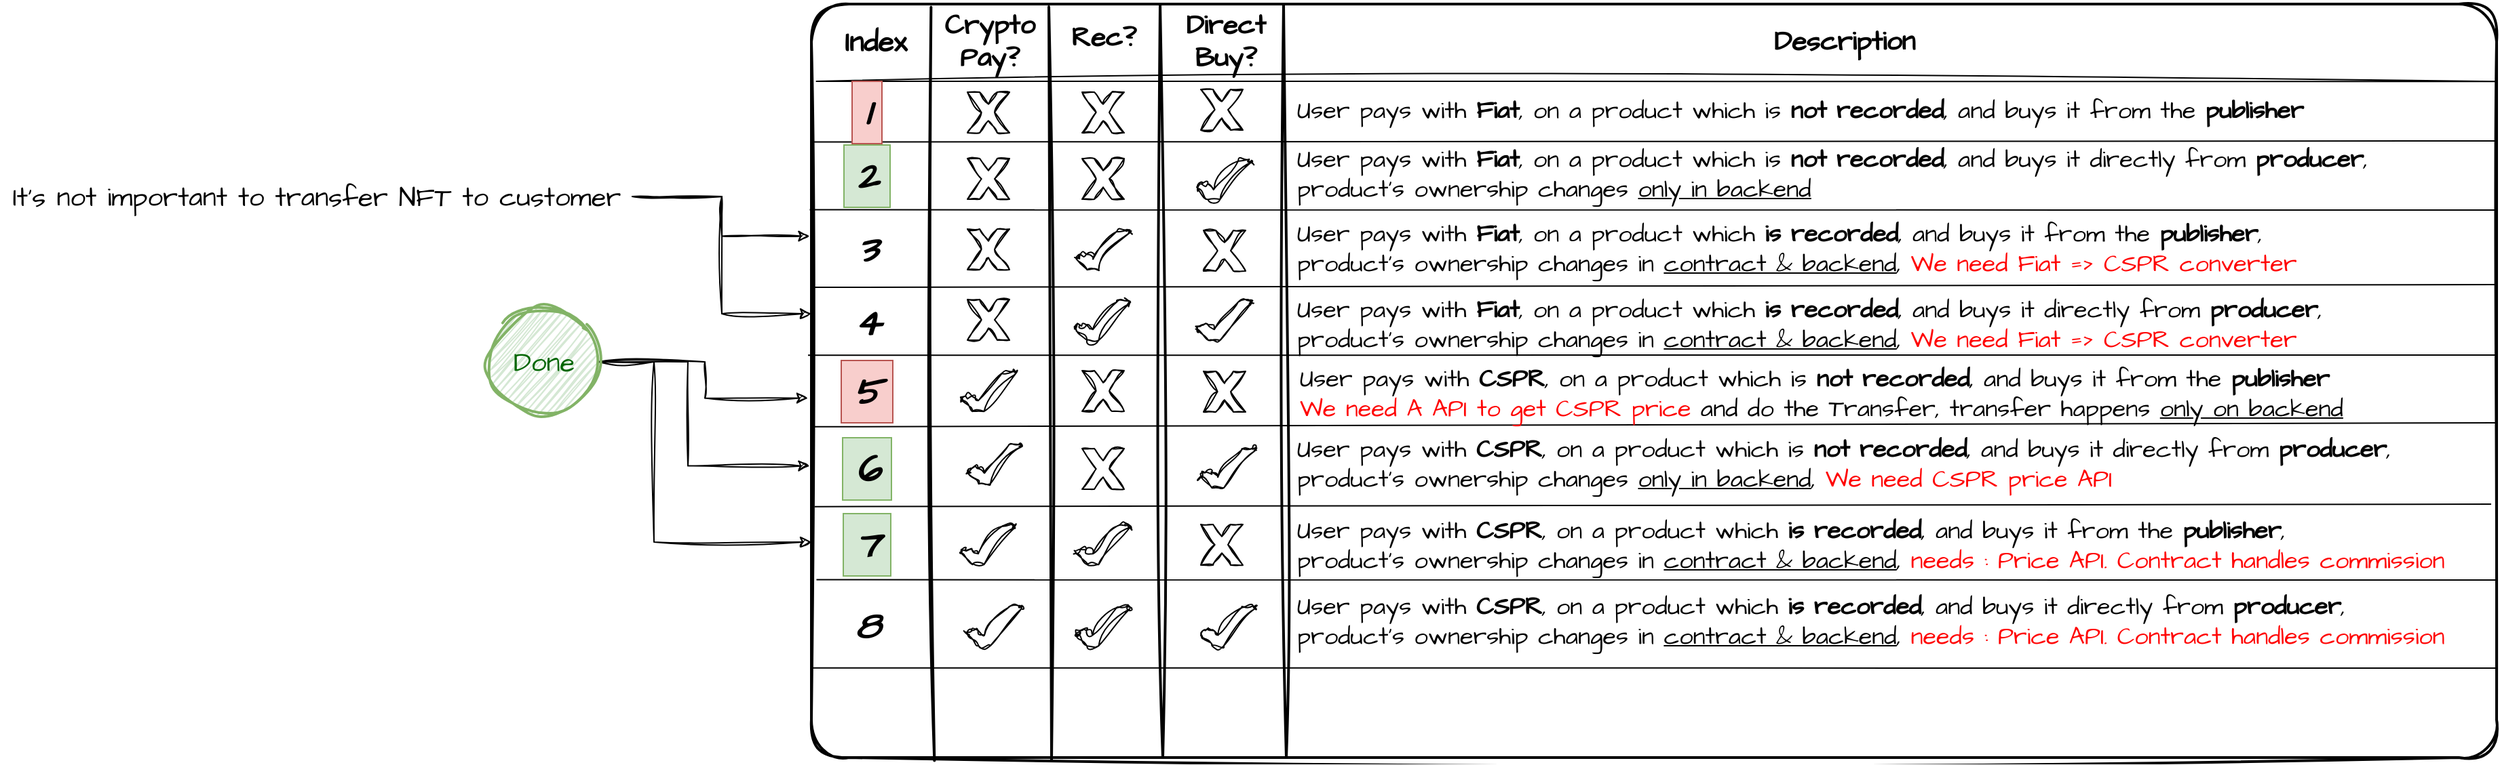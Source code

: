 <mxfile version="21.0.2" type="github">
  <diagram name="Page-1" id="PZljKh_v9Sy79nO4WOEt">
    <mxGraphModel dx="2993" dy="945" grid="0" gridSize="10" guides="1" tooltips="1" connect="1" arrows="1" fold="1" page="0" pageScale="1" pageWidth="827" pageHeight="1169" math="0" shadow="0">
      <root>
        <mxCell id="0" />
        <mxCell id="1" parent="0" />
        <mxCell id="-IJt66C-pTHhGQoxeayv-2" value="" style="rounded=1;whiteSpace=wrap;html=1;sketch=1;hachureGap=4;jiggle=2;curveFitting=1;fontFamily=Architects Daughter;fontSource=https%3A%2F%2Ffonts.googleapis.com%2Fcss%3Ffamily%3DArchitects%2BDaughter;fontSize=20;arcSize=5;strokeWidth=2;" parent="1" vertex="1">
          <mxGeometry x="-228" y="84" width="1242" height="556" as="geometry" />
        </mxCell>
        <mxCell id="-IJt66C-pTHhGQoxeayv-3" value="" style="endArrow=none;html=1;rounded=0;sketch=1;hachureGap=4;jiggle=2;curveFitting=1;fontFamily=Architects Daughter;fontSource=https%3A%2F%2Ffonts.googleapis.com%2Fcss%3Ffamily%3DArchitects%2BDaughter;fontSize=16;entryX=0.071;entryY=0.004;entryDx=0;entryDy=0;entryPerimeter=0;exitX=0.073;exitY=1.004;exitDx=0;exitDy=0;exitPerimeter=0;strokeWidth=2;" parent="1" source="-IJt66C-pTHhGQoxeayv-2" target="-IJt66C-pTHhGQoxeayv-2" edge="1">
          <mxGeometry width="50" height="50" relative="1" as="geometry">
            <mxPoint x="-122" y="31" as="sourcePoint" />
            <mxPoint x="-72" y="-19" as="targetPoint" />
          </mxGeometry>
        </mxCell>
        <mxCell id="-IJt66C-pTHhGQoxeayv-4" value="" style="endArrow=none;html=1;rounded=0;sketch=1;hachureGap=4;jiggle=2;curveFitting=1;fontFamily=Architects Daughter;fontSource=https%3A%2F%2Ffonts.googleapis.com%2Fcss%3Ffamily%3DArchitects%2BDaughter;fontSize=16;entryX=0.071;entryY=0.004;entryDx=0;entryDy=0;entryPerimeter=0;exitX=0.073;exitY=1.004;exitDx=0;exitDy=0;exitPerimeter=0;strokeWidth=2;" parent="1" edge="1">
          <mxGeometry width="50" height="50" relative="1" as="geometry">
            <mxPoint x="31" y="640" as="sourcePoint" />
            <mxPoint x="29" y="84" as="targetPoint" />
          </mxGeometry>
        </mxCell>
        <mxCell id="-IJt66C-pTHhGQoxeayv-5" value="" style="endArrow=none;html=1;rounded=0;sketch=1;hachureGap=4;jiggle=2;curveFitting=1;fontFamily=Architects Daughter;fontSource=https%3A%2F%2Ffonts.googleapis.com%2Fcss%3Ffamily%3DArchitects%2BDaughter;fontSize=16;entryX=0.071;entryY=0.004;entryDx=0;entryDy=0;entryPerimeter=0;exitX=0.073;exitY=1.004;exitDx=0;exitDy=0;exitPerimeter=0;strokeWidth=2;" parent="1" edge="1">
          <mxGeometry width="50" height="50" relative="1" as="geometry">
            <mxPoint x="122" y="640" as="sourcePoint" />
            <mxPoint x="120" y="84" as="targetPoint" />
          </mxGeometry>
        </mxCell>
        <mxCell id="-IJt66C-pTHhGQoxeayv-6" value="" style="endArrow=none;html=1;rounded=0;sketch=1;hachureGap=4;jiggle=2;curveFitting=1;fontFamily=Architects Daughter;fontSource=https%3A%2F%2Ffonts.googleapis.com%2Fcss%3Ffamily%3DArchitects%2BDaughter;fontSize=16;exitX=0.003;exitY=0.099;exitDx=0;exitDy=0;exitPerimeter=0;entryX=0.999;entryY=0.092;entryDx=0;entryDy=0;entryPerimeter=0;" parent="1" edge="1">
          <mxGeometry width="50" height="50" relative="1" as="geometry">
            <mxPoint x="-224.274" y="141.044" as="sourcePoint" />
            <mxPoint x="1012.846" y="141.152" as="targetPoint" />
          </mxGeometry>
        </mxCell>
        <mxCell id="-IJt66C-pTHhGQoxeayv-7" value="Crypto&lt;br&gt;Pay?" style="text;html=1;align=center;verticalAlign=middle;resizable=0;points=[];autosize=1;strokeColor=none;fillColor=none;fontSize=20;fontFamily=Architects Daughter;fontStyle=1" parent="1" vertex="1">
          <mxGeometry x="-140" y="81" width="85" height="60" as="geometry" />
        </mxCell>
        <mxCell id="-IJt66C-pTHhGQoxeayv-8" value="Rec?" style="text;html=1;align=center;verticalAlign=middle;resizable=0;points=[];autosize=1;strokeColor=none;fillColor=none;fontSize=20;fontFamily=Architects Daughter;fontStyle=1" parent="1" vertex="1">
          <mxGeometry x="-46" y="90" width="66" height="36" as="geometry" />
        </mxCell>
        <mxCell id="-IJt66C-pTHhGQoxeayv-9" value="Direct &lt;br&gt;Buy?" style="text;html=1;align=center;verticalAlign=middle;resizable=0;points=[];autosize=1;strokeColor=none;fillColor=none;fontSize=20;fontFamily=Architects Daughter;fontStyle=1" parent="1" vertex="1">
          <mxGeometry x="38" y="81" width="77" height="60" as="geometry" />
        </mxCell>
        <mxCell id="-IJt66C-pTHhGQoxeayv-10" value="&lt;b&gt;Description&lt;/b&gt;" style="text;html=1;align=center;verticalAlign=middle;resizable=0;points=[];autosize=1;strokeColor=none;fillColor=none;fontSize=20;fontFamily=Architects Daughter;" parent="1" vertex="1">
          <mxGeometry x="472" y="93" width="122" height="36" as="geometry" />
        </mxCell>
        <mxCell id="-IJt66C-pTHhGQoxeayv-11" value="" style="endArrow=none;html=1;rounded=0;hachureGap=4;fontFamily=Architects Daughter;fontSource=https%3A%2F%2Ffonts.googleapis.com%2Fcss%3Ffamily%3DArchitects%2BDaughter;fontSize=16;exitX=0.001;exitY=0.183;exitDx=0;exitDy=0;exitPerimeter=0;entryX=0.999;entryY=0.092;entryDx=0;entryDy=0;entryPerimeter=0;strokeWidth=1;" parent="1" source="-IJt66C-pTHhGQoxeayv-2" edge="1">
          <mxGeometry width="50" height="50" relative="1" as="geometry">
            <mxPoint x="-139" y="186" as="sourcePoint" />
            <mxPoint x="1014" y="185" as="targetPoint" />
          </mxGeometry>
        </mxCell>
        <mxCell id="-IJt66C-pTHhGQoxeayv-12" value="" style="endArrow=none;html=1;rounded=0;hachureGap=4;fontFamily=Architects Daughter;fontSource=https%3A%2F%2Ffonts.googleapis.com%2Fcss%3Ffamily%3DArchitects%2BDaughter;fontSize=16;exitX=-0.001;exitY=0.273;exitDx=0;exitDy=0;exitPerimeter=0;entryX=0.999;entryY=0.092;entryDx=0;entryDy=0;entryPerimeter=0;" parent="1" source="-IJt66C-pTHhGQoxeayv-2" edge="1">
          <mxGeometry width="50" height="50" relative="1" as="geometry">
            <mxPoint x="-139" y="237" as="sourcePoint" />
            <mxPoint x="1014" y="236" as="targetPoint" />
          </mxGeometry>
        </mxCell>
        <mxCell id="-IJt66C-pTHhGQoxeayv-13" value="" style="endArrow=none;html=1;rounded=0;hachureGap=4;fontFamily=Architects Daughter;fontSource=https%3A%2F%2Ffonts.googleapis.com%2Fcss%3Ffamily%3DArchitects%2BDaughter;fontSize=16;exitX=0.002;exitY=0.376;exitDx=0;exitDy=0;exitPerimeter=0;entryX=0.999;entryY=0.092;entryDx=0;entryDy=0;entryPerimeter=0;" parent="1" source="-IJt66C-pTHhGQoxeayv-2" edge="1">
          <mxGeometry width="50" height="50" relative="1" as="geometry">
            <mxPoint x="-140" y="292" as="sourcePoint" />
            <mxPoint x="1013" y="291" as="targetPoint" />
          </mxGeometry>
        </mxCell>
        <mxCell id="-IJt66C-pTHhGQoxeayv-14" value="" style="endArrow=none;html=1;rounded=0;hachureGap=4;fontFamily=Architects Daughter;fontSource=https%3A%2F%2Ffonts.googleapis.com%2Fcss%3Ffamily%3DArchitects%2BDaughter;fontSize=16;exitX=-0.002;exitY=0.466;exitDx=0;exitDy=0;exitPerimeter=0;entryX=0.999;entryY=0.092;entryDx=0;entryDy=0;entryPerimeter=0;" parent="1" source="-IJt66C-pTHhGQoxeayv-2" edge="1">
          <mxGeometry width="50" height="50" relative="1" as="geometry">
            <mxPoint x="-140" y="344" as="sourcePoint" />
            <mxPoint x="1013" y="343" as="targetPoint" />
          </mxGeometry>
        </mxCell>
        <mxCell id="-IJt66C-pTHhGQoxeayv-15" value="" style="endArrow=none;html=1;rounded=0;hachureGap=4;fontFamily=Architects Daughter;fontSource=https%3A%2F%2Ffonts.googleapis.com%2Fcss%3Ffamily%3DArchitects%2BDaughter;fontSize=16;exitX=0.002;exitY=0.561;exitDx=0;exitDy=0;exitPerimeter=0;entryX=0.999;entryY=0.092;entryDx=0;entryDy=0;entryPerimeter=0;" parent="1" source="-IJt66C-pTHhGQoxeayv-2" edge="1">
          <mxGeometry width="50" height="50" relative="1" as="geometry">
            <mxPoint x="-140" y="394" as="sourcePoint" />
            <mxPoint x="1013" y="393" as="targetPoint" />
          </mxGeometry>
        </mxCell>
        <mxCell id="-IJt66C-pTHhGQoxeayv-16" value="" style="endArrow=none;html=1;rounded=0;hachureGap=4;fontFamily=Architects Daughter;fontSource=https%3A%2F%2Ffonts.googleapis.com%2Fcss%3Ffamily%3DArchitects%2BDaughter;fontSize=16;exitX=0.002;exitY=0.667;exitDx=0;exitDy=0;exitPerimeter=0;entryX=0.999;entryY=0.092;entryDx=0;entryDy=0;entryPerimeter=0;" parent="1" source="-IJt66C-pTHhGQoxeayv-2" edge="1">
          <mxGeometry width="50" height="50" relative="1" as="geometry">
            <mxPoint x="-143" y="454" as="sourcePoint" />
            <mxPoint x="1010" y="453" as="targetPoint" />
          </mxGeometry>
        </mxCell>
        <mxCell id="-IJt66C-pTHhGQoxeayv-17" value="" style="endArrow=none;html=1;rounded=0;hachureGap=4;fontFamily=Architects Daughter;fontSource=https%3A%2F%2Ffonts.googleapis.com%2Fcss%3Ffamily%3DArchitects%2BDaughter;fontSize=16;exitX=0.003;exitY=0.764;exitDx=0;exitDy=0;exitPerimeter=0;entryX=0.999;entryY=0.092;entryDx=0;entryDy=0;entryPerimeter=0;" parent="1" source="-IJt66C-pTHhGQoxeayv-2" edge="1">
          <mxGeometry width="50" height="50" relative="1" as="geometry">
            <mxPoint x="-140" y="510" as="sourcePoint" />
            <mxPoint x="1013" y="509" as="targetPoint" />
          </mxGeometry>
        </mxCell>
        <mxCell id="-IJt66C-pTHhGQoxeayv-18" value="" style="endArrow=none;html=1;rounded=0;hachureGap=4;fontFamily=Architects Daughter;fontSource=https%3A%2F%2Ffonts.googleapis.com%2Fcss%3Ffamily%3DArchitects%2BDaughter;fontSize=16;exitX=0;exitY=0.881;exitDx=0;exitDy=0;exitPerimeter=0;entryX=0.999;entryY=0.092;entryDx=0;entryDy=0;entryPerimeter=0;" parent="1" source="-IJt66C-pTHhGQoxeayv-2" edge="1">
          <mxGeometry width="50" height="50" relative="1" as="geometry">
            <mxPoint x="-140" y="575" as="sourcePoint" />
            <mxPoint x="1013" y="574" as="targetPoint" />
          </mxGeometry>
        </mxCell>
        <mxCell id="-IJt66C-pTHhGQoxeayv-19" value="" style="endArrow=none;html=1;rounded=0;sketch=1;hachureGap=4;jiggle=2;curveFitting=1;fontFamily=Architects Daughter;fontSource=https%3A%2F%2Ffonts.googleapis.com%2Fcss%3Ffamily%3DArchitects%2BDaughter;fontSize=16;entryX=0.071;entryY=0.004;entryDx=0;entryDy=0;entryPerimeter=0;exitX=0.073;exitY=1.004;exitDx=0;exitDy=0;exitPerimeter=0;strokeWidth=2;" parent="1" edge="1">
          <mxGeometry width="50" height="50" relative="1" as="geometry">
            <mxPoint x="-51" y="642" as="sourcePoint" />
            <mxPoint x="-53" y="86" as="targetPoint" />
          </mxGeometry>
        </mxCell>
        <mxCell id="-IJt66C-pTHhGQoxeayv-20" value="Index" style="text;html=1;align=center;verticalAlign=middle;resizable=0;points=[];autosize=1;strokeColor=none;fillColor=none;fontSize=21;fontFamily=Architects Daughter;fontStyle=1" parent="1" vertex="1">
          <mxGeometry x="-213" y="93" width="64" height="37" as="geometry" />
        </mxCell>
        <mxCell id="-IJt66C-pTHhGQoxeayv-22" value="&lt;font style=&quot;font-size: 28px;&quot;&gt;&lt;b style=&quot;font-size: 28px;&quot;&gt;&lt;i style=&quot;font-size: 28px;&quot;&gt;1&lt;/i&gt;&lt;/b&gt;&lt;/font&gt;" style="text;html=1;align=center;verticalAlign=middle;resizable=0;points=[];autosize=1;strokeColor=#b85450;fillColor=#f8cecc;fontSize=28;fontFamily=Architects Daughter;" parent="1" vertex="1">
          <mxGeometry x="-198" y="141" width="22" height="46" as="geometry" />
        </mxCell>
        <mxCell id="-IJt66C-pTHhGQoxeayv-23" value="&lt;span style=&quot;font-size: 28px;&quot;&gt;&lt;b style=&quot;font-size: 28px;&quot;&gt;&lt;i style=&quot;font-size: 28px;&quot;&gt;2&lt;/i&gt;&lt;/b&gt;&lt;/span&gt;" style="text;html=1;align=center;verticalAlign=middle;resizable=0;points=[];autosize=1;strokeColor=#82b366;fillColor=#d5e8d4;fontSize=28;fontFamily=Architects Daughter;" parent="1" vertex="1">
          <mxGeometry x="-204" y="188" width="34" height="46" as="geometry" />
        </mxCell>
        <mxCell id="-IJt66C-pTHhGQoxeayv-24" value="&lt;span style=&quot;font-size: 28px;&quot;&gt;&lt;b style=&quot;font-size: 28px;&quot;&gt;&lt;i style=&quot;font-size: 28px;&quot;&gt;3&lt;/i&gt;&lt;/b&gt;&lt;/span&gt;" style="text;html=1;align=center;verticalAlign=middle;resizable=0;points=[];autosize=1;strokeColor=none;fillColor=none;fontSize=28;fontFamily=Architects Daughter;" parent="1" vertex="1">
          <mxGeometry x="-203" y="242" width="32" height="46" as="geometry" />
        </mxCell>
        <mxCell id="-IJt66C-pTHhGQoxeayv-25" value="&lt;span style=&quot;font-size: 28px;&quot;&gt;&lt;b style=&quot;font-size: 28px;&quot;&gt;&lt;i style=&quot;font-size: 28px;&quot;&gt;4&lt;/i&gt;&lt;/b&gt;&lt;/span&gt;" style="text;html=1;align=center;verticalAlign=middle;resizable=0;points=[];autosize=1;strokeColor=none;fillColor=none;fontSize=28;fontFamily=Architects Daughter;" parent="1" vertex="1">
          <mxGeometry x="-205.5" y="296" width="37" height="46" as="geometry" />
        </mxCell>
        <mxCell id="-IJt66C-pTHhGQoxeayv-26" value="&lt;span style=&quot;font-size: 28px;&quot;&gt;&lt;b style=&quot;font-size: 28px;&quot;&gt;&lt;i style=&quot;font-size: 28px;&quot;&gt;5&lt;/i&gt;&lt;/b&gt;&lt;/span&gt;" style="text;html=1;align=center;verticalAlign=middle;resizable=0;points=[];autosize=1;strokeColor=#b85450;fillColor=#f8cecc;fontSize=28;fontFamily=Architects Daughter;" parent="1" vertex="1">
          <mxGeometry x="-206" y="347" width="38" height="46" as="geometry" />
        </mxCell>
        <mxCell id="-IJt66C-pTHhGQoxeayv-27" value="&lt;span style=&quot;font-size: 28px;&quot;&gt;&lt;b style=&quot;font-size: 28px;&quot;&gt;&lt;i style=&quot;font-size: 28px;&quot;&gt;6&lt;/i&gt;&lt;/b&gt;&lt;/span&gt;" style="text;html=1;align=center;verticalAlign=middle;resizable=0;points=[];autosize=1;strokeColor=#82b366;fillColor=#d5e8d4;fontSize=28;fontFamily=Architects Daughter;" parent="1" vertex="1">
          <mxGeometry x="-205" y="404" width="36" height="46" as="geometry" />
        </mxCell>
        <mxCell id="-IJt66C-pTHhGQoxeayv-28" value="&lt;span style=&quot;font-size: 28px;&quot;&gt;&lt;b style=&quot;font-size: 28px;&quot;&gt;&lt;i style=&quot;font-size: 28px;&quot;&gt;7&lt;/i&gt;&lt;/b&gt;&lt;/span&gt;" style="text;html=1;align=center;verticalAlign=middle;resizable=0;points=[];autosize=1;strokeColor=#82b366;fillColor=#d5e8d4;fontSize=28;fontFamily=Architects Daughter;" parent="1" vertex="1">
          <mxGeometry x="-204.5" y="460" width="35" height="46" as="geometry" />
        </mxCell>
        <mxCell id="-IJt66C-pTHhGQoxeayv-29" value="&lt;span style=&quot;font-size: 28px;&quot;&gt;&lt;b style=&quot;font-size: 28px;&quot;&gt;&lt;i style=&quot;font-size: 28px;&quot;&gt;8&lt;/i&gt;&lt;/b&gt;&lt;/span&gt;" style="text;html=1;align=center;verticalAlign=middle;resizable=0;points=[];autosize=1;strokeColor=none;fillColor=none;fontSize=28;fontFamily=Architects Daughter;" parent="1" vertex="1">
          <mxGeometry x="-205" y="520" width="36" height="46" as="geometry" />
        </mxCell>
        <mxCell id="-IJt66C-pTHhGQoxeayv-34" value="" style="verticalLabelPosition=bottom;verticalAlign=top;html=1;shape=mxgraph.basic.x;sketch=1;hachureGap=4;jiggle=2;curveFitting=1;fontFamily=Architects Daughter;fontSource=https%3A%2F%2Ffonts.googleapis.com%2Fcss%3Ffamily%3DArchitects%2BDaughter;fontSize=20;" parent="1" vertex="1">
          <mxGeometry x="-113" y="149" width="31" height="30" as="geometry" />
        </mxCell>
        <mxCell id="-IJt66C-pTHhGQoxeayv-35" value="" style="verticalLabelPosition=bottom;verticalAlign=top;html=1;shape=mxgraph.basic.x;sketch=1;hachureGap=4;jiggle=2;curveFitting=1;fontFamily=Architects Daughter;fontSource=https%3A%2F%2Ffonts.googleapis.com%2Fcss%3Ffamily%3DArchitects%2BDaughter;fontSize=20;" parent="1" vertex="1">
          <mxGeometry x="-113" y="198" width="31" height="30" as="geometry" />
        </mxCell>
        <mxCell id="-IJt66C-pTHhGQoxeayv-36" value="" style="verticalLabelPosition=bottom;verticalAlign=top;html=1;shape=mxgraph.basic.x;sketch=1;hachureGap=4;jiggle=2;curveFitting=1;fontFamily=Architects Daughter;fontSource=https%3A%2F%2Ffonts.googleapis.com%2Fcss%3Ffamily%3DArchitects%2BDaughter;fontSize=20;" parent="1" vertex="1">
          <mxGeometry x="-113" y="250" width="31" height="30" as="geometry" />
        </mxCell>
        <mxCell id="-IJt66C-pTHhGQoxeayv-37" value="" style="verticalLabelPosition=bottom;verticalAlign=top;html=1;shape=mxgraph.basic.x;sketch=1;hachureGap=4;jiggle=2;curveFitting=1;fontFamily=Architects Daughter;fontSource=https%3A%2F%2Ffonts.googleapis.com%2Fcss%3Ffamily%3DArchitects%2BDaughter;fontSize=20;" parent="1" vertex="1">
          <mxGeometry x="-113" y="302" width="31" height="30" as="geometry" />
        </mxCell>
        <mxCell id="-IJt66C-pTHhGQoxeayv-38" value="" style="verticalLabelPosition=bottom;verticalAlign=top;html=1;shape=mxgraph.basic.tick;sketch=1;hachureGap=4;jiggle=2;curveFitting=1;fontFamily=Architects Daughter;fontSource=https%3A%2F%2Ffonts.googleapis.com%2Fcss%3Ffamily%3DArchitects%2BDaughter;fontSize=20;" parent="1" vertex="1">
          <mxGeometry x="-117.62" y="354.5" width="40.25" height="31" as="geometry" />
        </mxCell>
        <mxCell id="-IJt66C-pTHhGQoxeayv-39" value="" style="verticalLabelPosition=bottom;verticalAlign=top;html=1;shape=mxgraph.basic.tick;sketch=1;hachureGap=4;jiggle=2;curveFitting=1;fontFamily=Architects Daughter;fontSource=https%3A%2F%2Ffonts.googleapis.com%2Fcss%3Ffamily%3DArchitects%2BDaughter;fontSize=20;" parent="1" vertex="1">
          <mxGeometry x="-113" y="408" width="40.25" height="31" as="geometry" />
        </mxCell>
        <mxCell id="-IJt66C-pTHhGQoxeayv-40" value="" style="verticalLabelPosition=bottom;verticalAlign=top;html=1;shape=mxgraph.basic.tick;sketch=1;hachureGap=4;jiggle=2;curveFitting=1;fontFamily=Architects Daughter;fontSource=https%3A%2F%2Ffonts.googleapis.com%2Fcss%3Ffamily%3DArchitects%2BDaughter;fontSize=20;" parent="1" vertex="1">
          <mxGeometry x="-117.62" y="467.5" width="40.25" height="31" as="geometry" />
        </mxCell>
        <mxCell id="-IJt66C-pTHhGQoxeayv-41" value="" style="verticalLabelPosition=bottom;verticalAlign=top;html=1;shape=mxgraph.basic.tick;sketch=1;hachureGap=4;jiggle=2;curveFitting=1;fontFamily=Architects Daughter;fontSource=https%3A%2F%2Ffonts.googleapis.com%2Fcss%3Ffamily%3DArchitects%2BDaughter;fontSize=20;" parent="1" vertex="1">
          <mxGeometry x="-113" y="527.5" width="40.25" height="31" as="geometry" />
        </mxCell>
        <mxCell id="-IJt66C-pTHhGQoxeayv-42" value="" style="verticalLabelPosition=bottom;verticalAlign=top;html=1;shape=mxgraph.basic.x;sketch=1;hachureGap=4;jiggle=2;curveFitting=1;fontFamily=Architects Daughter;fontSource=https%3A%2F%2Ffonts.googleapis.com%2Fcss%3Ffamily%3DArchitects%2BDaughter;fontSize=20;" parent="1" vertex="1">
          <mxGeometry x="-28.5" y="149" width="31" height="30" as="geometry" />
        </mxCell>
        <mxCell id="-IJt66C-pTHhGQoxeayv-43" value="" style="verticalLabelPosition=bottom;verticalAlign=top;html=1;shape=mxgraph.basic.x;sketch=1;hachureGap=4;jiggle=2;curveFitting=1;fontFamily=Architects Daughter;fontSource=https%3A%2F%2Ffonts.googleapis.com%2Fcss%3Ffamily%3DArchitects%2BDaughter;fontSize=20;" parent="1" vertex="1">
          <mxGeometry x="-28.5" y="198" width="31" height="30" as="geometry" />
        </mxCell>
        <mxCell id="-IJt66C-pTHhGQoxeayv-44" value="" style="verticalLabelPosition=bottom;verticalAlign=top;html=1;shape=mxgraph.basic.x;sketch=1;hachureGap=4;jiggle=2;curveFitting=1;fontFamily=Architects Daughter;fontSource=https%3A%2F%2Ffonts.googleapis.com%2Fcss%3Ffamily%3DArchitects%2BDaughter;fontSize=20;" parent="1" vertex="1">
          <mxGeometry x="-28.5" y="354.5" width="31" height="30" as="geometry" />
        </mxCell>
        <mxCell id="-IJt66C-pTHhGQoxeayv-45" value="" style="verticalLabelPosition=bottom;verticalAlign=top;html=1;shape=mxgraph.basic.x;sketch=1;hachureGap=4;jiggle=2;curveFitting=1;fontFamily=Architects Daughter;fontSource=https%3A%2F%2Ffonts.googleapis.com%2Fcss%3Ffamily%3DArchitects%2BDaughter;fontSize=20;" parent="1" vertex="1">
          <mxGeometry x="-28.5" y="412" width="31" height="30" as="geometry" />
        </mxCell>
        <mxCell id="-IJt66C-pTHhGQoxeayv-46" value="" style="verticalLabelPosition=bottom;verticalAlign=top;html=1;shape=mxgraph.basic.tick;sketch=1;hachureGap=4;jiggle=2;curveFitting=1;fontFamily=Architects Daughter;fontSource=https%3A%2F%2Ffonts.googleapis.com%2Fcss%3Ffamily%3DArchitects%2BDaughter;fontSize=20;" parent="1" vertex="1">
          <mxGeometry x="-33.13" y="250" width="40.25" height="31" as="geometry" />
        </mxCell>
        <mxCell id="-IJt66C-pTHhGQoxeayv-47" value="" style="verticalLabelPosition=bottom;verticalAlign=top;html=1;shape=mxgraph.basic.tick;sketch=1;hachureGap=4;jiggle=2;curveFitting=1;fontFamily=Architects Daughter;fontSource=https%3A%2F%2Ffonts.googleapis.com%2Fcss%3Ffamily%3DArchitects%2BDaughter;fontSize=20;" parent="1" vertex="1">
          <mxGeometry x="-33.13" y="302" width="40.25" height="31" as="geometry" />
        </mxCell>
        <mxCell id="-IJt66C-pTHhGQoxeayv-48" value="" style="verticalLabelPosition=bottom;verticalAlign=top;html=1;shape=mxgraph.basic.tick;sketch=1;hachureGap=4;jiggle=2;curveFitting=1;fontFamily=Architects Daughter;fontSource=https%3A%2F%2Ffonts.googleapis.com%2Fcss%3Ffamily%3DArchitects%2BDaughter;fontSize=20;" parent="1" vertex="1">
          <mxGeometry x="-33.13" y="467.5" width="40.25" height="31" as="geometry" />
        </mxCell>
        <mxCell id="-IJt66C-pTHhGQoxeayv-49" value="" style="verticalLabelPosition=bottom;verticalAlign=top;html=1;shape=mxgraph.basic.tick;sketch=1;hachureGap=4;jiggle=2;curveFitting=1;fontFamily=Architects Daughter;fontSource=https%3A%2F%2Ffonts.googleapis.com%2Fcss%3Ffamily%3DArchitects%2BDaughter;fontSize=20;" parent="1" vertex="1">
          <mxGeometry x="-33.13" y="527.5" width="40.25" height="31" as="geometry" />
        </mxCell>
        <mxCell id="-IJt66C-pTHhGQoxeayv-50" value="" style="verticalLabelPosition=bottom;verticalAlign=top;html=1;shape=mxgraph.basic.x;sketch=1;hachureGap=4;jiggle=2;curveFitting=1;fontFamily=Architects Daughter;fontSource=https%3A%2F%2Ffonts.googleapis.com%2Fcss%3Ffamily%3DArchitects%2BDaughter;fontSize=20;" parent="1" vertex="1">
          <mxGeometry x="59" y="147" width="31" height="30" as="geometry" />
        </mxCell>
        <mxCell id="-IJt66C-pTHhGQoxeayv-51" value="" style="verticalLabelPosition=bottom;verticalAlign=top;html=1;shape=mxgraph.basic.x;sketch=1;hachureGap=4;jiggle=2;curveFitting=1;fontFamily=Architects Daughter;fontSource=https%3A%2F%2Ffonts.googleapis.com%2Fcss%3Ffamily%3DArchitects%2BDaughter;fontSize=20;" parent="1" vertex="1">
          <mxGeometry x="61" y="251" width="31" height="30" as="geometry" />
        </mxCell>
        <mxCell id="-IJt66C-pTHhGQoxeayv-52" value="" style="verticalLabelPosition=bottom;verticalAlign=top;html=1;shape=mxgraph.basic.x;sketch=1;hachureGap=4;jiggle=2;curveFitting=1;fontFamily=Architects Daughter;fontSource=https%3A%2F%2Ffonts.googleapis.com%2Fcss%3Ffamily%3DArchitects%2BDaughter;fontSize=20;" parent="1" vertex="1">
          <mxGeometry x="61" y="355" width="31" height="30" as="geometry" />
        </mxCell>
        <mxCell id="-IJt66C-pTHhGQoxeayv-53" value="" style="verticalLabelPosition=bottom;verticalAlign=top;html=1;shape=mxgraph.basic.x;sketch=1;hachureGap=4;jiggle=2;curveFitting=1;fontFamily=Architects Daughter;fontSource=https%3A%2F%2Ffonts.googleapis.com%2Fcss%3Ffamily%3DArchitects%2BDaughter;fontSize=20;" parent="1" vertex="1">
          <mxGeometry x="59" y="468" width="31" height="30" as="geometry" />
        </mxCell>
        <mxCell id="-IJt66C-pTHhGQoxeayv-54" value="" style="verticalLabelPosition=bottom;verticalAlign=top;html=1;shape=mxgraph.basic.tick;sketch=1;hachureGap=4;jiggle=2;curveFitting=1;fontFamily=Architects Daughter;fontSource=https%3A%2F%2Ffonts.googleapis.com%2Fcss%3Ffamily%3DArchitects%2BDaughter;fontSize=20;" parent="1" vertex="1">
          <mxGeometry x="56.38" y="198" width="40.25" height="31" as="geometry" />
        </mxCell>
        <mxCell id="-IJt66C-pTHhGQoxeayv-55" value="" style="verticalLabelPosition=bottom;verticalAlign=top;html=1;shape=mxgraph.basic.tick;sketch=1;hachureGap=4;jiggle=2;curveFitting=1;fontFamily=Architects Daughter;fontSource=https%3A%2F%2Ffonts.googleapis.com%2Fcss%3Ffamily%3DArchitects%2BDaughter;fontSize=20;" parent="1" vertex="1">
          <mxGeometry x="56.38" y="302" width="40.25" height="31" as="geometry" />
        </mxCell>
        <mxCell id="-IJt66C-pTHhGQoxeayv-56" value="" style="verticalLabelPosition=bottom;verticalAlign=top;html=1;shape=mxgraph.basic.tick;sketch=1;hachureGap=4;jiggle=2;curveFitting=1;fontFamily=Architects Daughter;fontSource=https%3A%2F%2Ffonts.googleapis.com%2Fcss%3Ffamily%3DArchitects%2BDaughter;fontSize=20;" parent="1" vertex="1">
          <mxGeometry x="59" y="411" width="40.25" height="31" as="geometry" />
        </mxCell>
        <mxCell id="-IJt66C-pTHhGQoxeayv-57" value="" style="verticalLabelPosition=bottom;verticalAlign=top;html=1;shape=mxgraph.basic.tick;sketch=1;hachureGap=4;jiggle=2;curveFitting=1;fontFamily=Architects Daughter;fontSource=https%3A%2F%2Ffonts.googleapis.com%2Fcss%3Ffamily%3DArchitects%2BDaughter;fontSize=20;" parent="1" vertex="1">
          <mxGeometry x="59" y="527.5" width="40.25" height="31" as="geometry" />
        </mxCell>
        <mxCell id="-IJt66C-pTHhGQoxeayv-58" value="User pays with &lt;b&gt;Fiat&lt;/b&gt;, on a product which is &lt;b&gt;not recorded&lt;/b&gt;, and buys it from the &lt;b&gt;publisher&lt;/b&gt;" style="text;html=1;align=left;verticalAlign=middle;resizable=0;points=[];autosize=1;strokeColor=none;fillColor=none;fontSize=18;fontFamily=Architects Daughter;fontStyle=0" parent="1" vertex="1">
          <mxGeometry x="128" y="145" width="760" height="34" as="geometry" />
        </mxCell>
        <mxCell id="-IJt66C-pTHhGQoxeayv-60" value="User pays with &lt;b&gt;Fiat&lt;/b&gt;, on a product which is &lt;b&gt;not recorded&lt;/b&gt;, and buys it directly from &lt;b&gt;producer&lt;/b&gt;, &lt;br style=&quot;font-size: 18px;&quot;&gt;product&#39;s ownership changes &lt;u&gt;only in backend&lt;/u&gt;" style="text;html=1;align=left;verticalAlign=middle;resizable=0;points=[];autosize=1;strokeColor=none;fillColor=none;fontSize=18;fontFamily=Architects Daughter;fontStyle=0" parent="1" vertex="1">
          <mxGeometry x="128" y="181" width="807" height="55" as="geometry" />
        </mxCell>
        <mxCell id="-IJt66C-pTHhGQoxeayv-61" value="User pays with &lt;b&gt;Fiat&lt;/b&gt;, on a product which &lt;b&gt;is recorded&lt;/b&gt;, and buys it from the &lt;b&gt;publisher&lt;/b&gt;, &lt;br style=&quot;font-size: 18px;&quot;&gt;product&#39;s ownership changes in &lt;u&gt;contract &amp;amp; backend&lt;/u&gt;, &lt;font color=&quot;#ff0505&quot;&gt;We need Fiat =&amp;gt; CSPR converter&lt;/font&gt;" style="text;html=1;align=left;verticalAlign=middle;resizable=0;points=[];autosize=1;strokeColor=none;fillColor=none;fontSize=18;fontFamily=Architects Daughter;fontStyle=0" parent="1" vertex="1">
          <mxGeometry x="128" y="236" width="755" height="55" as="geometry" />
        </mxCell>
        <mxCell id="-IJt66C-pTHhGQoxeayv-62" value="User pays with &lt;b&gt;Fiat&lt;/b&gt;, on a product which &lt;b&gt;is recorded&lt;/b&gt;, and buys it directly from &lt;b&gt;producer&lt;/b&gt;, &lt;br style=&quot;font-size: 18px;&quot;&gt;product&#39;s ownership changes in &lt;u&gt;contract &amp;amp; backend&lt;/u&gt;, &lt;font color=&quot;#ff0505&quot;&gt;We need Fiat =&amp;gt; CSPR converter&lt;/font&gt;" style="text;html=1;align=left;verticalAlign=middle;resizable=0;points=[];autosize=1;strokeColor=none;fillColor=none;fontSize=18;fontFamily=Architects Daughter;fontStyle=0" parent="1" vertex="1">
          <mxGeometry x="128" y="292" width="774" height="55" as="geometry" />
        </mxCell>
        <mxCell id="-IJt66C-pTHhGQoxeayv-64" value="User pays with &lt;b&gt;CSPR&lt;/b&gt;, on a product which is &lt;b&gt;not recorded&lt;/b&gt;, and buys it from the &lt;b&gt;publisher&lt;/b&gt;&lt;br&gt;&lt;font color=&quot;#ff0505&quot;&gt;We need A API to get CSPR price&lt;/font&gt; and do the Transfer, transfer happens &lt;u&gt;only on backend&lt;/u&gt;" style="text;html=1;align=left;verticalAlign=middle;resizable=0;points=[];autosize=1;strokeColor=none;fillColor=none;fontSize=18;fontFamily=Architects Daughter;fontStyle=0" parent="1" vertex="1">
          <mxGeometry x="130" y="343" width="787" height="55" as="geometry" />
        </mxCell>
        <mxCell id="-IJt66C-pTHhGQoxeayv-65" value="User pays with &lt;b&gt;CSPR&lt;/b&gt;, on a product which is &lt;b&gt;not recorded&lt;/b&gt;, and buys it directly from &lt;b&gt;producer&lt;/b&gt;, &lt;br style=&quot;font-size: 18px;&quot;&gt;product&#39;s ownership changes &lt;u&gt;only in backend&lt;/u&gt;, &lt;font color=&quot;#ff0505&quot;&gt;We need CSPR price API&lt;/font&gt;" style="text;html=1;align=left;verticalAlign=middle;resizable=0;points=[];autosize=1;strokeColor=none;fillColor=none;fontSize=18;fontFamily=Architects Daughter;fontStyle=0" parent="1" vertex="1">
          <mxGeometry x="128" y="395" width="824" height="55" as="geometry" />
        </mxCell>
        <mxCell id="-IJt66C-pTHhGQoxeayv-67" value="User pays with &lt;b&gt;CSPR&lt;/b&gt;, on a product which &lt;b&gt;is recorded&lt;/b&gt;, and buys it from the &lt;b&gt;publisher&lt;/b&gt;, &lt;br style=&quot;font-size: 18px;&quot;&gt;product&#39;s ownership changes in &lt;u&gt;contract &amp;amp; backend&lt;/u&gt;, &lt;font color=&quot;#ff0505&quot;&gt;needs : Price API. Contract handles commission&lt;/font&gt;" style="text;html=1;align=left;verticalAlign=middle;resizable=0;points=[];autosize=1;strokeColor=none;fillColor=none;fontSize=18;fontFamily=Architects Daughter;fontStyle=0" parent="1" vertex="1">
          <mxGeometry x="128" y="455.5" width="864" height="55" as="geometry" />
        </mxCell>
        <mxCell id="-IJt66C-pTHhGQoxeayv-68" value="User pays with &lt;b&gt;CSPR&lt;/b&gt;, on a product which &lt;b&gt;is recorded&lt;/b&gt;, and buys it directly from &lt;b&gt;producer&lt;/b&gt;, &lt;br style=&quot;font-size: 18px;&quot;&gt;product&#39;s ownership changes in &lt;u&gt;contract &amp;amp; backend&lt;/u&gt;, &lt;font color=&quot;#ff0505&quot;&gt;needs : Price API. Contract handles commission&lt;/font&gt;" style="text;html=1;align=left;verticalAlign=middle;resizable=0;points=[];autosize=1;strokeColor=none;fillColor=none;fontSize=18;fontFamily=Architects Daughter;fontStyle=0" parent="1" vertex="1">
          <mxGeometry x="128" y="511" width="864" height="55" as="geometry" />
        </mxCell>
        <mxCell id="-IJt66C-pTHhGQoxeayv-70" style="edgeStyle=orthogonalEdgeStyle;rounded=0;sketch=1;hachureGap=4;jiggle=2;curveFitting=1;orthogonalLoop=1;jettySize=auto;html=1;entryX=-0.002;entryY=0.523;entryDx=0;entryDy=0;entryPerimeter=0;fontFamily=Architects Daughter;fontSource=https%3A%2F%2Ffonts.googleapis.com%2Fcss%3Ffamily%3DArchitects%2BDaughter;fontSize=16;" parent="1" source="-IJt66C-pTHhGQoxeayv-69" target="-IJt66C-pTHhGQoxeayv-2" edge="1">
          <mxGeometry relative="1" as="geometry" />
        </mxCell>
        <mxCell id="-IJt66C-pTHhGQoxeayv-71" style="edgeStyle=orthogonalEdgeStyle;rounded=0;sketch=1;hachureGap=4;jiggle=2;curveFitting=1;orthogonalLoop=1;jettySize=auto;html=1;exitX=1;exitY=0.5;exitDx=0;exitDy=0;entryX=-0.001;entryY=0.613;entryDx=0;entryDy=0;entryPerimeter=0;fontFamily=Architects Daughter;fontSource=https%3A%2F%2Ffonts.googleapis.com%2Fcss%3Ffamily%3DArchitects%2BDaughter;fontSize=16;" parent="1" source="-IJt66C-pTHhGQoxeayv-69" target="-IJt66C-pTHhGQoxeayv-2" edge="1">
          <mxGeometry relative="1" as="geometry">
            <Array as="points">
              <mxPoint x="-319" y="348" />
              <mxPoint x="-319" y="425" />
            </Array>
          </mxGeometry>
        </mxCell>
        <mxCell id="-IJt66C-pTHhGQoxeayv-72" style="edgeStyle=orthogonalEdgeStyle;rounded=0;sketch=1;hachureGap=4;jiggle=2;curveFitting=1;orthogonalLoop=1;jettySize=auto;html=1;entryX=0;entryY=0.714;entryDx=0;entryDy=0;entryPerimeter=0;fontFamily=Architects Daughter;fontSource=https%3A%2F%2Ffonts.googleapis.com%2Fcss%3Ffamily%3DArchitects%2BDaughter;fontSize=16;" parent="1" source="-IJt66C-pTHhGQoxeayv-69" target="-IJt66C-pTHhGQoxeayv-2" edge="1">
          <mxGeometry relative="1" as="geometry">
            <Array as="points">
              <mxPoint x="-344" y="348" />
              <mxPoint x="-344" y="481" />
            </Array>
          </mxGeometry>
        </mxCell>
        <mxCell id="-IJt66C-pTHhGQoxeayv-69" value="Done" style="ellipse;whiteSpace=wrap;html=1;aspect=fixed;sketch=1;hachureGap=4;jiggle=2;curveFitting=1;fontFamily=Architects Daughter;fontSource=https%3A%2F%2Ffonts.googleapis.com%2Fcss%3Ffamily%3DArchitects%2BDaughter;fontSize=20;fillColor=#d5e8d4;strokeColor=#82b366;strokeWidth=2;fontColor=#006600;" parent="1" vertex="1">
          <mxGeometry x="-465" y="308" width="80" height="80" as="geometry" />
        </mxCell>
        <mxCell id="_GV56dkb1FAUJo6u8RHa-2" style="edgeStyle=orthogonalEdgeStyle;rounded=0;sketch=1;hachureGap=4;jiggle=2;curveFitting=1;orthogonalLoop=1;jettySize=auto;html=1;entryX=-0.001;entryY=0.308;entryDx=0;entryDy=0;entryPerimeter=0;fontFamily=Architects Daughter;fontSource=https%3A%2F%2Ffonts.googleapis.com%2Fcss%3Ffamily%3DArchitects%2BDaughter;fontSize=16;" edge="1" parent="1" source="_GV56dkb1FAUJo6u8RHa-1" target="-IJt66C-pTHhGQoxeayv-2">
          <mxGeometry relative="1" as="geometry" />
        </mxCell>
        <mxCell id="_GV56dkb1FAUJo6u8RHa-3" style="edgeStyle=orthogonalEdgeStyle;rounded=0;sketch=1;hachureGap=4;jiggle=2;curveFitting=1;orthogonalLoop=1;jettySize=auto;html=1;entryX=0;entryY=0.411;entryDx=0;entryDy=0;entryPerimeter=0;fontFamily=Architects Daughter;fontSource=https%3A%2F%2Ffonts.googleapis.com%2Fcss%3Ffamily%3DArchitects%2BDaughter;fontSize=16;" edge="1" parent="1" source="_GV56dkb1FAUJo6u8RHa-1" target="-IJt66C-pTHhGQoxeayv-2">
          <mxGeometry relative="1" as="geometry" />
        </mxCell>
        <mxCell id="_GV56dkb1FAUJo6u8RHa-1" value="It&#39;s not important to transfer NFT to customer" style="text;html=1;align=center;verticalAlign=middle;resizable=0;points=[];autosize=1;strokeColor=none;fillColor=none;fontSize=20;fontFamily=Architects Daughter;" vertex="1" parent="1">
          <mxGeometry x="-826" y="208" width="466" height="36" as="geometry" />
        </mxCell>
      </root>
    </mxGraphModel>
  </diagram>
</mxfile>

